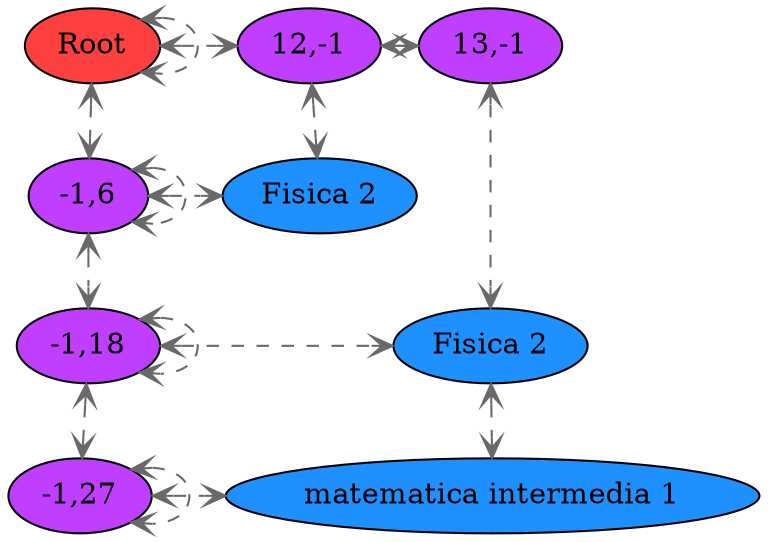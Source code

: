 digraph grid {layout=dot
labelloc = "t"edge [weight=1000 style=dashed color=dimgrey]
157711721792[label="Root" fillcolor=brown1 style="filled"]
157711721810[label="-1,6" fillcolor=darkorchid1 style="filled"]
157711723126[label="-1,18" fillcolor=darkorchid1 style="filled"]
157711724111[label="-1,27" fillcolor=darkorchid1 style="filled"]
157711721807[label="12,-1" fillcolor=darkorchid1 style="filled"]
157711721804[label="Fisica 2" fillcolor=dodgerblue style="filled"]
157711723057[label="13,-1" fillcolor=darkorchid1 style="filled"]
157711723075[label="Fisica 2" fillcolor=dodgerblue style="filled"]
157711724123[label="matematica intermedia 1" fillcolor=dodgerblue style="filled"]
157711721792->157711721810->157711723126->157711724111 [arrowhead=vee, arrowtail=vee, dir=both]
157711721807->157711721804 [arrowhead=vee, arrowtail=vee, dir=both]
157711723057->157711723075->157711724123 [arrowhead=vee, arrowtail=vee, dir=both]
rank = same{157711721792->157711721792->157711721807->157711723057 [arrowhead=vee, arrowtail=vee, dir=both]}
rank = same{157711721810->157711721810->157711721804 [arrowhead=vee, arrowtail=vee, dir=both]}
rank = same{157711723126->157711723126->157711723075 [arrowhead=vee, arrowtail=vee, dir=both]}
rank = same{157711724111->157711724111->157711724123 [arrowhead=vee, arrowtail=vee, dir=both]}
}